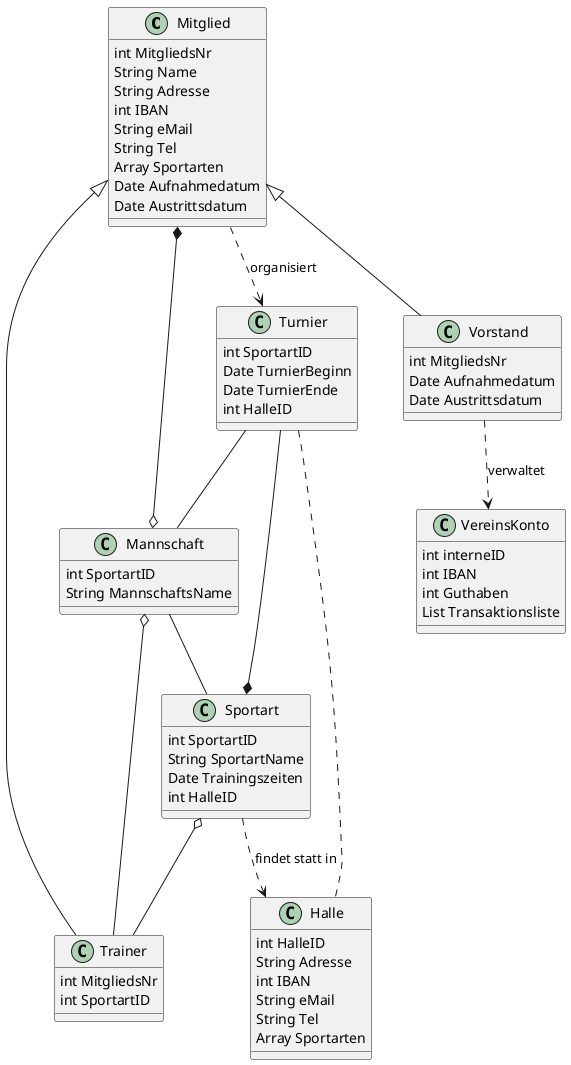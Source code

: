 @startuml

class Mitglied {
   int MitgliedsNr
   String Name
   String Adresse
   int IBAN
   String eMail
   String Tel
   Array Sportarten
   Date Aufnahmedatum
   Date Austrittsdatum
}

class Trainer {
  int MitgliedsNr
  int SportartID
}

class Vorstand {
  int MitgliedsNr
  Date Aufnahmedatum
  Date Austrittsdatum
}

class VereinsKonto {
  int interneID
  int IBAN
  int Guthaben
  List Transaktionsliste
}

class Turnier {
  int SportartID
  Date TurnierBeginn
  Date TurnierEnde
  int HalleID
}

class Halle {
  int HalleID
  String Adresse
  int IBAN
  String eMail
  String Tel
  Array Sportarten
}

class Mannschaft {
  int SportartID
  String MannschaftsName
}

class Sportart {
  int SportartID
  String SportartName
  Date Trainingszeiten
  int HalleID
}

Mannschaft o--* Mitglied
Mannschaft o-- Trainer
Sportart o-- Trainer
Mitglied <|-- Vorstand
Mitglied <|-- Trainer
Turnier .. Halle
Turnier --* Sportart
Turnier -- Mannschaft
Mitglied ..> Turnier : organisiert
Vorstand ..> VereinsKonto : verwaltet
Sportart ..> Halle : findet statt in
Mannschaft -- Sportart

@enduml
